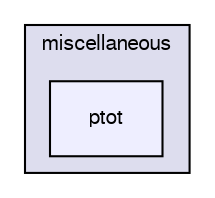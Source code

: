 digraph "applications/utilities/postProcessing/miscellaneous/ptot" {
  bgcolor=transparent;
  compound=true
  node [ fontsize="10", fontname="FreeSans"];
  edge [ labelfontsize="10", labelfontname="FreeSans"];
  subgraph clusterdir_2e3c7ef0b2b6965fe976cda0e513e145 {
    graph [ bgcolor="#ddddee", pencolor="black", label="miscellaneous" fontname="FreeSans", fontsize="10", URL="dir_2e3c7ef0b2b6965fe976cda0e513e145.html"]
  dir_45b5a7cc284e7bbaf195fa10f5aa0602 [shape=box, label="ptot", style="filled", fillcolor="#eeeeff", pencolor="black", URL="dir_45b5a7cc284e7bbaf195fa10f5aa0602.html"];
  }
}
